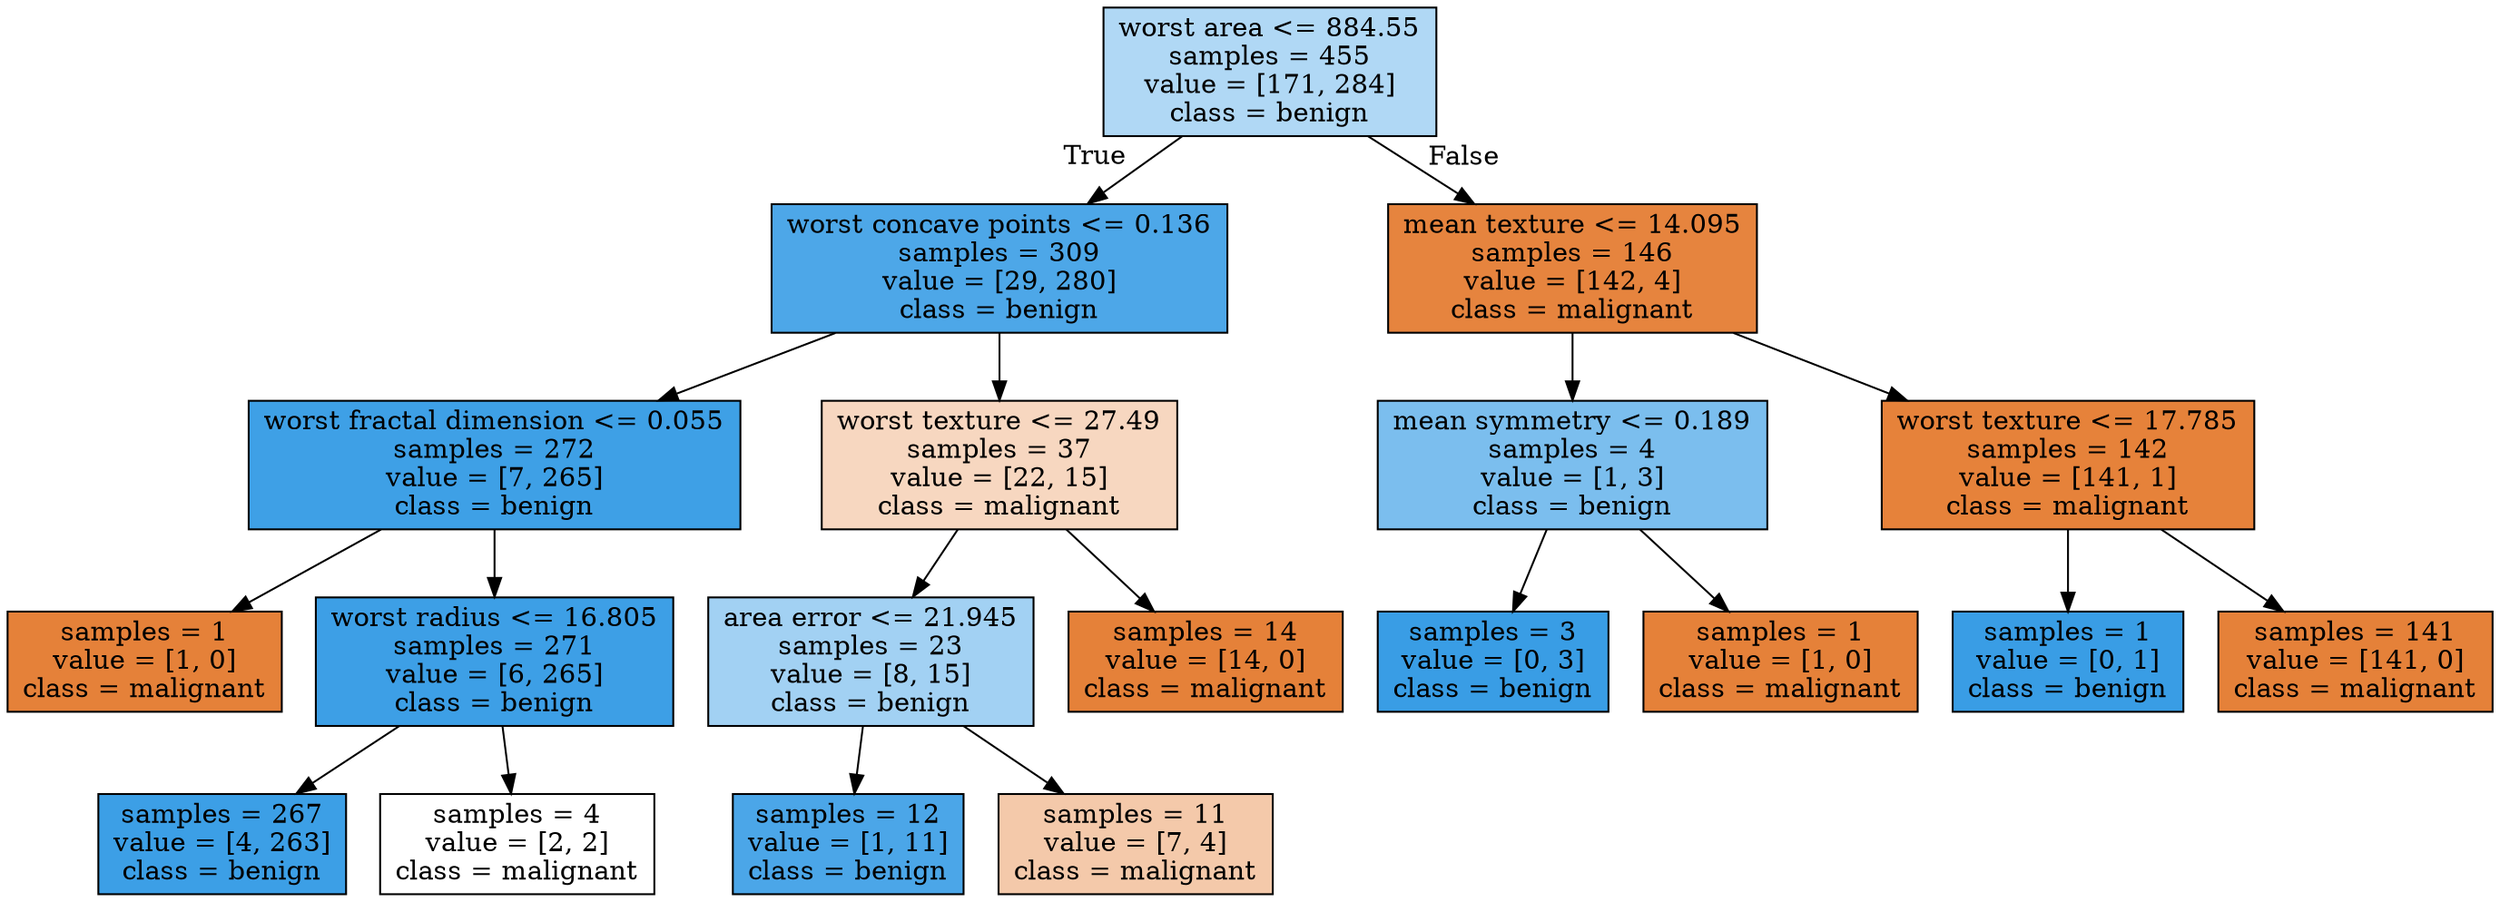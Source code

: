 digraph Tree {
node [shape=box, style="filled", color="black"] ;
0 [label="worst area <= 884.55\nsamples = 455\nvalue = [171, 284]\nclass = benign", fillcolor="#399de565"] ;
1 [label="worst concave points <= 0.136\nsamples = 309\nvalue = [29, 280]\nclass = benign", fillcolor="#399de5e5"] ;
0 -> 1 [labeldistance=2.5, labelangle=45, headlabel="True"] ;
2 [label="worst fractal dimension <= 0.055\nsamples = 272\nvalue = [7, 265]\nclass = benign", fillcolor="#399de5f8"] ;
1 -> 2 ;
3 [label="samples = 1\nvalue = [1, 0]\nclass = malignant", fillcolor="#e58139ff"] ;
2 -> 3 ;
4 [label="worst radius <= 16.805\nsamples = 271\nvalue = [6, 265]\nclass = benign", fillcolor="#399de5f9"] ;
2 -> 4 ;
5 [label="samples = 267\nvalue = [4, 263]\nclass = benign", fillcolor="#399de5fb"] ;
4 -> 5 ;
6 [label="samples = 4\nvalue = [2, 2]\nclass = malignant", fillcolor="#e5813900"] ;
4 -> 6 ;
7 [label="worst texture <= 27.49\nsamples = 37\nvalue = [22, 15]\nclass = malignant", fillcolor="#e5813951"] ;
1 -> 7 ;
8 [label="area error <= 21.945\nsamples = 23\nvalue = [8, 15]\nclass = benign", fillcolor="#399de577"] ;
7 -> 8 ;
9 [label="samples = 12\nvalue = [1, 11]\nclass = benign", fillcolor="#399de5e8"] ;
8 -> 9 ;
10 [label="samples = 11\nvalue = [7, 4]\nclass = malignant", fillcolor="#e581396d"] ;
8 -> 10 ;
11 [label="samples = 14\nvalue = [14, 0]\nclass = malignant", fillcolor="#e58139ff"] ;
7 -> 11 ;
12 [label="mean texture <= 14.095\nsamples = 146\nvalue = [142, 4]\nclass = malignant", fillcolor="#e58139f8"] ;
0 -> 12 [labeldistance=2.5, labelangle=-45, headlabel="False"] ;
13 [label="mean symmetry <= 0.189\nsamples = 4\nvalue = [1, 3]\nclass = benign", fillcolor="#399de5aa"] ;
12 -> 13 ;
14 [label="samples = 3\nvalue = [0, 3]\nclass = benign", fillcolor="#399de5ff"] ;
13 -> 14 ;
15 [label="samples = 1\nvalue = [1, 0]\nclass = malignant", fillcolor="#e58139ff"] ;
13 -> 15 ;
16 [label="worst texture <= 17.785\nsamples = 142\nvalue = [141, 1]\nclass = malignant", fillcolor="#e58139fd"] ;
12 -> 16 ;
17 [label="samples = 1\nvalue = [0, 1]\nclass = benign", fillcolor="#399de5ff"] ;
16 -> 17 ;
18 [label="samples = 141\nvalue = [141, 0]\nclass = malignant", fillcolor="#e58139ff"] ;
16 -> 18 ;
}